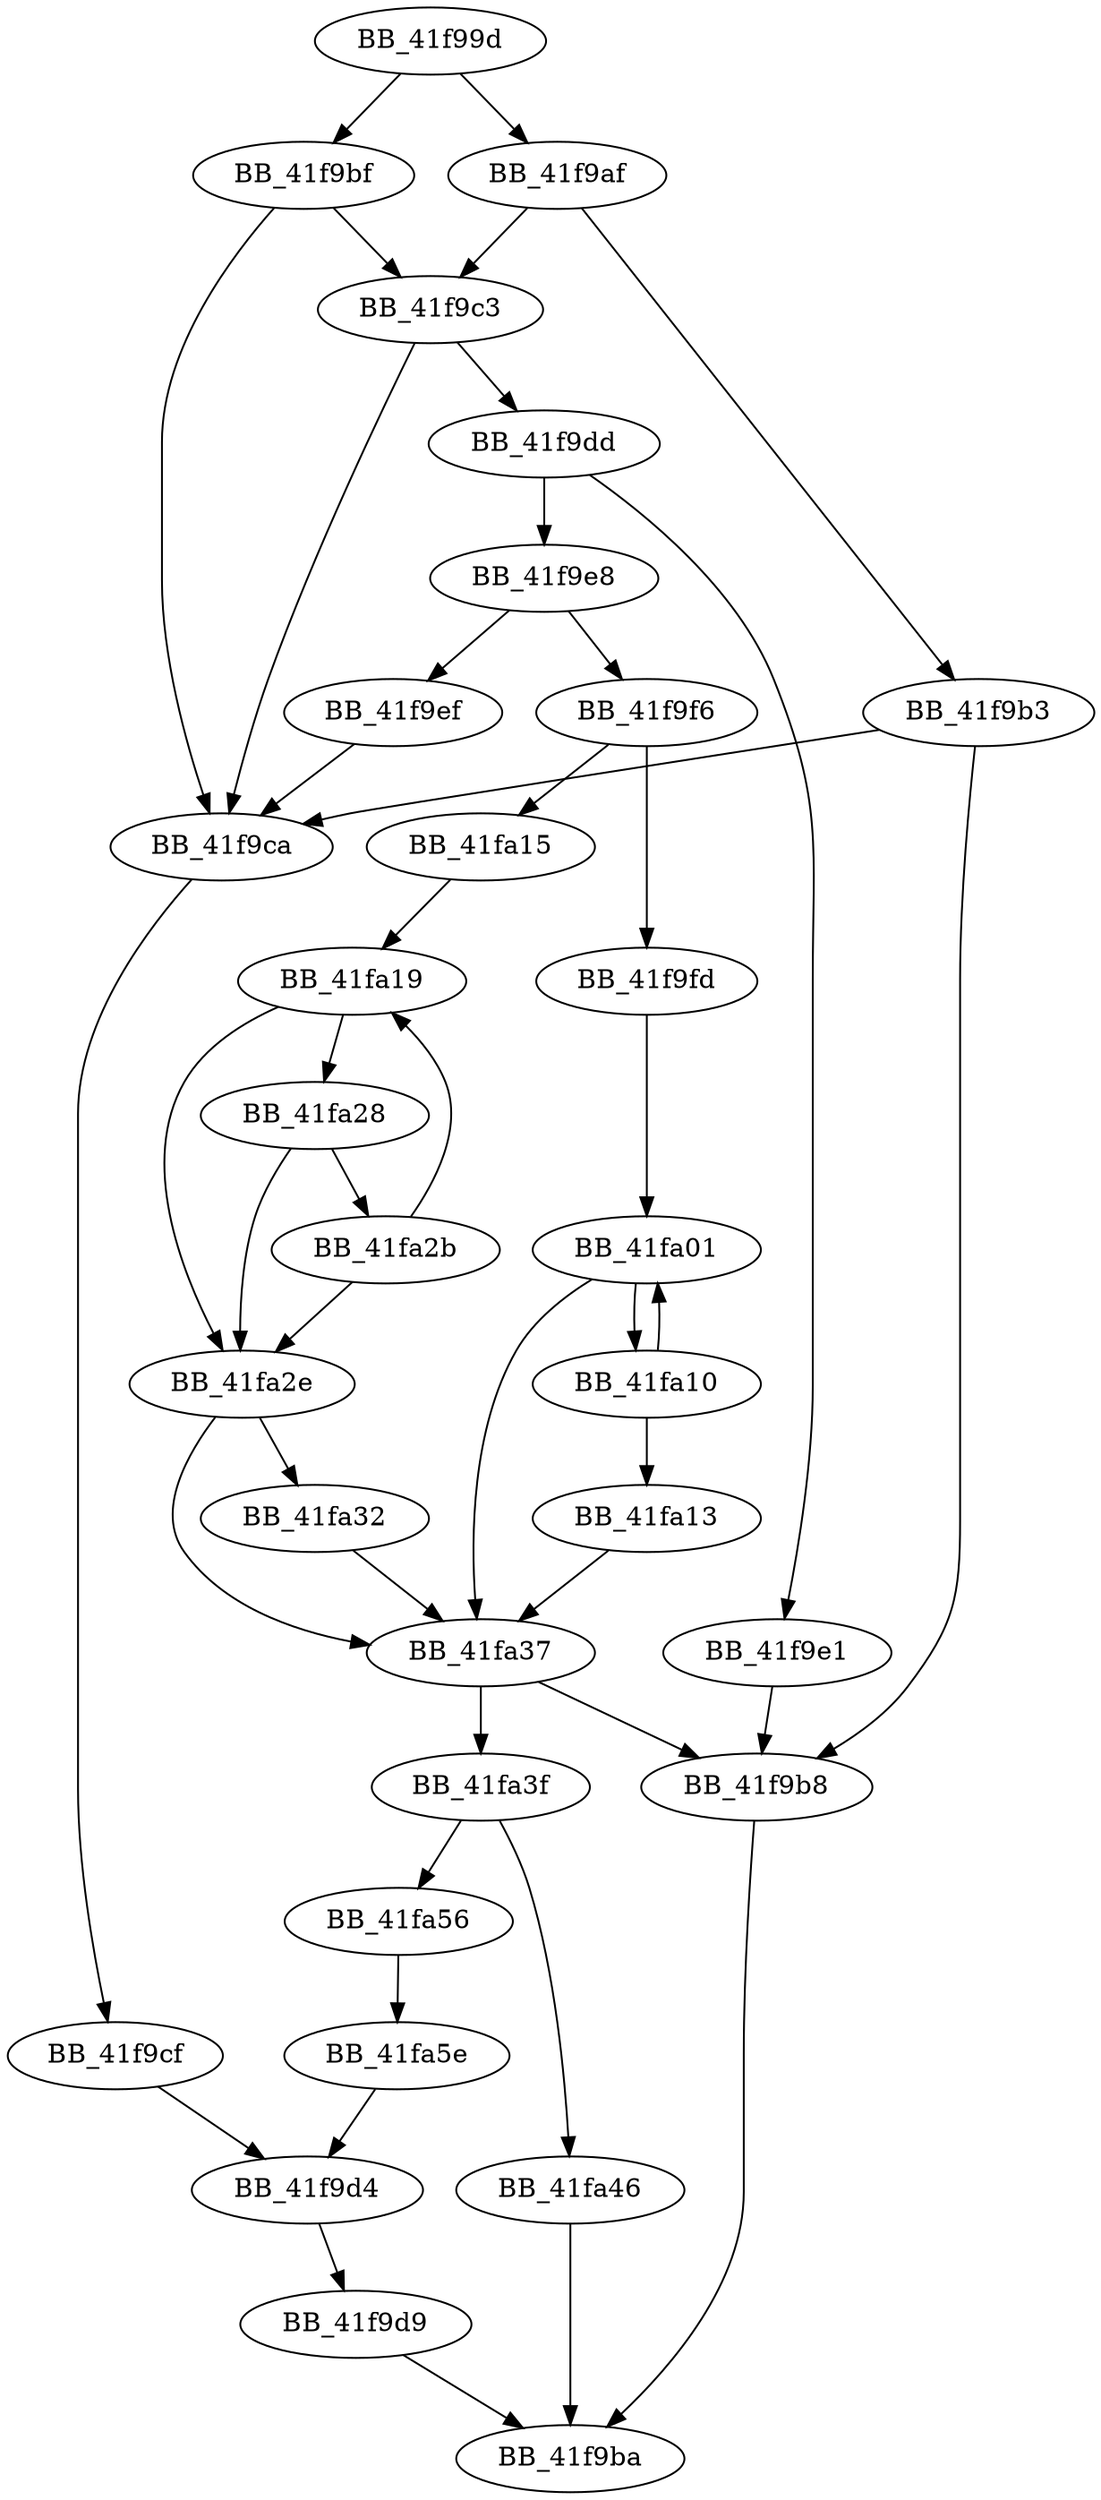 DiGraph _wcsncpy_s{
BB_41f99d->BB_41f9af
BB_41f99d->BB_41f9bf
BB_41f9af->BB_41f9b3
BB_41f9af->BB_41f9c3
BB_41f9b3->BB_41f9b8
BB_41f9b3->BB_41f9ca
BB_41f9b8->BB_41f9ba
BB_41f9bf->BB_41f9c3
BB_41f9bf->BB_41f9ca
BB_41f9c3->BB_41f9ca
BB_41f9c3->BB_41f9dd
BB_41f9ca->BB_41f9cf
BB_41f9cf->BB_41f9d4
BB_41f9d4->BB_41f9d9
BB_41f9d9->BB_41f9ba
BB_41f9dd->BB_41f9e1
BB_41f9dd->BB_41f9e8
BB_41f9e1->BB_41f9b8
BB_41f9e8->BB_41f9ef
BB_41f9e8->BB_41f9f6
BB_41f9ef->BB_41f9ca
BB_41f9f6->BB_41f9fd
BB_41f9f6->BB_41fa15
BB_41f9fd->BB_41fa01
BB_41fa01->BB_41fa10
BB_41fa01->BB_41fa37
BB_41fa10->BB_41fa01
BB_41fa10->BB_41fa13
BB_41fa13->BB_41fa37
BB_41fa15->BB_41fa19
BB_41fa19->BB_41fa28
BB_41fa19->BB_41fa2e
BB_41fa28->BB_41fa2b
BB_41fa28->BB_41fa2e
BB_41fa2b->BB_41fa19
BB_41fa2b->BB_41fa2e
BB_41fa2e->BB_41fa32
BB_41fa2e->BB_41fa37
BB_41fa32->BB_41fa37
BB_41fa37->BB_41f9b8
BB_41fa37->BB_41fa3f
BB_41fa3f->BB_41fa46
BB_41fa3f->BB_41fa56
BB_41fa46->BB_41f9ba
BB_41fa56->BB_41fa5e
BB_41fa5e->BB_41f9d4
}
